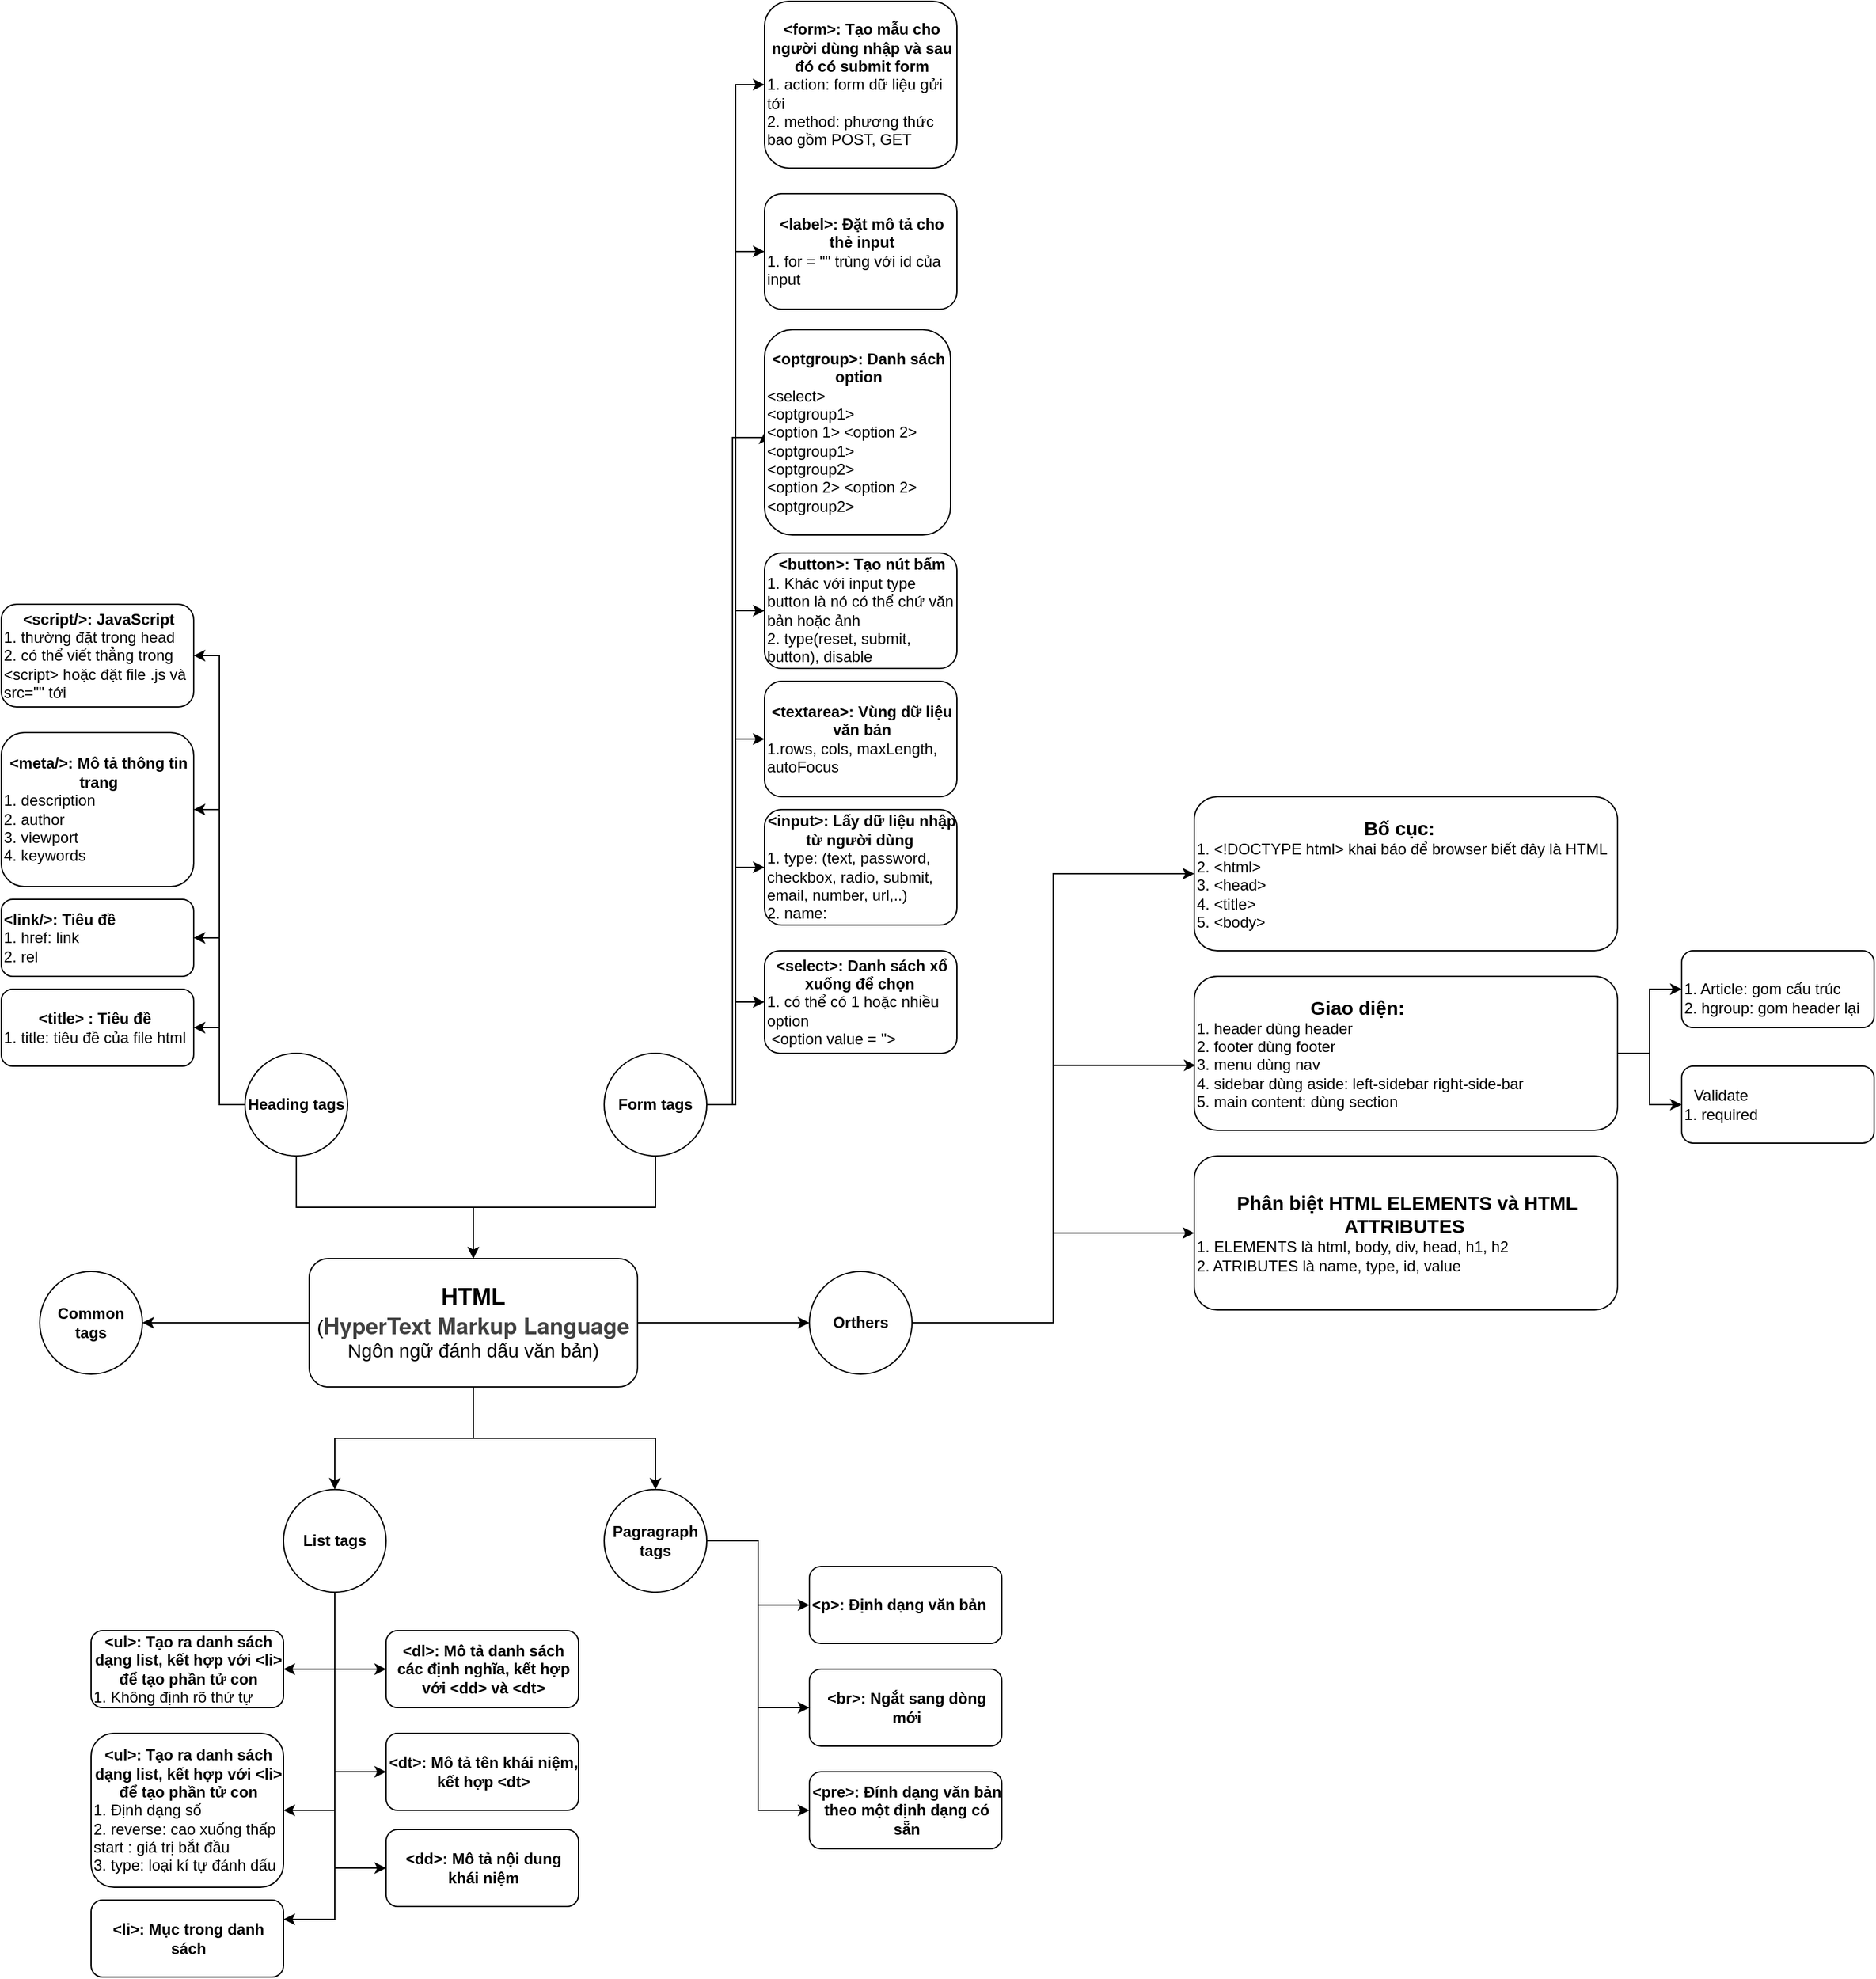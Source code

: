 <mxfile version="24.6.4" type="github">
  <diagram name="Trang-1" id="ok2WKsnp69EQOrZXuCaC">
    <mxGraphModel dx="1050" dy="1726" grid="1" gridSize="10" guides="1" tooltips="1" connect="1" arrows="1" fold="1" page="1" pageScale="1" pageWidth="827" pageHeight="1169" math="0" shadow="0">
      <root>
        <mxCell id="0" />
        <mxCell id="1" parent="0" />
        <mxCell id="cC7Jj6LlgXi6CUbNM-gN-11" style="edgeStyle=orthogonalEdgeStyle;rounded=0;orthogonalLoop=1;jettySize=auto;html=1;entryX=0;entryY=0.5;entryDx=0;entryDy=0;" parent="1" source="cC7Jj6LlgXi6CUbNM-gN-2" target="cC7Jj6LlgXi6CUbNM-gN-9" edge="1">
          <mxGeometry relative="1" as="geometry" />
        </mxCell>
        <mxCell id="cC7Jj6LlgXi6CUbNM-gN-49" style="edgeStyle=orthogonalEdgeStyle;rounded=0;orthogonalLoop=1;jettySize=auto;html=1;entryX=1;entryY=0.5;entryDx=0;entryDy=0;" parent="1" source="cC7Jj6LlgXi6CUbNM-gN-2" target="cC7Jj6LlgXi6CUbNM-gN-8" edge="1">
          <mxGeometry relative="1" as="geometry" />
        </mxCell>
        <mxCell id="cC7Jj6LlgXi6CUbNM-gN-50" style="edgeStyle=orthogonalEdgeStyle;rounded=0;orthogonalLoop=1;jettySize=auto;html=1;entryX=0.5;entryY=0;entryDx=0;entryDy=0;" parent="1" source="cC7Jj6LlgXi6CUbNM-gN-2" target="cC7Jj6LlgXi6CUbNM-gN-6" edge="1">
          <mxGeometry relative="1" as="geometry" />
        </mxCell>
        <mxCell id="cC7Jj6LlgXi6CUbNM-gN-51" style="edgeStyle=orthogonalEdgeStyle;rounded=0;orthogonalLoop=1;jettySize=auto;html=1;" parent="1" source="cC7Jj6LlgXi6CUbNM-gN-2" target="cC7Jj6LlgXi6CUbNM-gN-7" edge="1">
          <mxGeometry relative="1" as="geometry" />
        </mxCell>
        <mxCell id="cC7Jj6LlgXi6CUbNM-gN-2" value="&lt;b&gt;&lt;font style=&quot;font-size: 18px;&quot;&gt;HTML&lt;/font&gt;&lt;/b&gt;&lt;div&gt;&lt;font style=&quot;font-size: 15px;&quot;&gt;(&lt;/font&gt;&lt;strong style=&quot;color: rgb(65, 65, 65); font-family: &amp;quot;Helvetica Neue&amp;quot;, Helvetica, Arial, sans-serif; font-size: 17.5px; text-align: start; background-color: rgb(255, 255, 255);&quot;&gt;HyperText Markup Language&lt;/strong&gt;&lt;/div&gt;&lt;div&gt;&lt;span style=&quot;font-size: 15px; background-color: initial;&quot;&gt;Ngôn ngữ đánh dấu văn bản)&lt;/span&gt;&lt;/div&gt;" style="rounded=1;whiteSpace=wrap;html=1;" parent="1" vertex="1">
          <mxGeometry x="330" y="140" width="256" height="100" as="geometry" />
        </mxCell>
        <mxCell id="cC7Jj6LlgXi6CUbNM-gN-29" style="edgeStyle=orthogonalEdgeStyle;rounded=0;orthogonalLoop=1;jettySize=auto;html=1;entryX=1;entryY=0.5;entryDx=0;entryDy=0;" parent="1" source="cC7Jj6LlgXi6CUbNM-gN-4" target="cC7Jj6LlgXi6CUbNM-gN-24" edge="1">
          <mxGeometry relative="1" as="geometry" />
        </mxCell>
        <mxCell id="cC7Jj6LlgXi6CUbNM-gN-30" style="edgeStyle=orthogonalEdgeStyle;rounded=0;orthogonalLoop=1;jettySize=auto;html=1;entryX=1;entryY=0.5;entryDx=0;entryDy=0;" parent="1" source="cC7Jj6LlgXi6CUbNM-gN-4" target="cC7Jj6LlgXi6CUbNM-gN-25" edge="1">
          <mxGeometry relative="1" as="geometry" />
        </mxCell>
        <mxCell id="cC7Jj6LlgXi6CUbNM-gN-31" style="edgeStyle=orthogonalEdgeStyle;rounded=0;orthogonalLoop=1;jettySize=auto;html=1;entryX=1;entryY=0.5;entryDx=0;entryDy=0;" parent="1" source="cC7Jj6LlgXi6CUbNM-gN-4" target="cC7Jj6LlgXi6CUbNM-gN-26" edge="1">
          <mxGeometry relative="1" as="geometry" />
        </mxCell>
        <mxCell id="cC7Jj6LlgXi6CUbNM-gN-32" style="edgeStyle=orthogonalEdgeStyle;rounded=0;orthogonalLoop=1;jettySize=auto;html=1;entryX=1;entryY=0.5;entryDx=0;entryDy=0;" parent="1" source="cC7Jj6LlgXi6CUbNM-gN-4" target="cC7Jj6LlgXi6CUbNM-gN-28" edge="1">
          <mxGeometry relative="1" as="geometry" />
        </mxCell>
        <mxCell id="cC7Jj6LlgXi6CUbNM-gN-33" style="edgeStyle=orthogonalEdgeStyle;rounded=0;orthogonalLoop=1;jettySize=auto;html=1;entryX=0.5;entryY=0;entryDx=0;entryDy=0;" parent="1" source="cC7Jj6LlgXi6CUbNM-gN-4" target="cC7Jj6LlgXi6CUbNM-gN-2" edge="1">
          <mxGeometry relative="1" as="geometry" />
        </mxCell>
        <mxCell id="cC7Jj6LlgXi6CUbNM-gN-4" value="&lt;b&gt;Heading tags&lt;/b&gt;" style="ellipse;whiteSpace=wrap;html=1;aspect=fixed;" parent="1" vertex="1">
          <mxGeometry x="280" y="-20" width="80" height="80" as="geometry" />
        </mxCell>
        <mxCell id="cC7Jj6LlgXi6CUbNM-gN-34" style="edgeStyle=orthogonalEdgeStyle;rounded=0;orthogonalLoop=1;jettySize=auto;html=1;entryX=0.5;entryY=0;entryDx=0;entryDy=0;" parent="1" source="cC7Jj6LlgXi6CUbNM-gN-5" target="cC7Jj6LlgXi6CUbNM-gN-2" edge="1">
          <mxGeometry relative="1" as="geometry" />
        </mxCell>
        <mxCell id="cC7Jj6LlgXi6CUbNM-gN-36" style="edgeStyle=orthogonalEdgeStyle;rounded=0;orthogonalLoop=1;jettySize=auto;html=1;entryX=0;entryY=0.5;entryDx=0;entryDy=0;" parent="1" source="cC7Jj6LlgXi6CUbNM-gN-5" target="cC7Jj6LlgXi6CUbNM-gN-35" edge="1">
          <mxGeometry relative="1" as="geometry" />
        </mxCell>
        <mxCell id="cC7Jj6LlgXi6CUbNM-gN-41" style="edgeStyle=orthogonalEdgeStyle;rounded=0;orthogonalLoop=1;jettySize=auto;html=1;entryX=0;entryY=0.5;entryDx=0;entryDy=0;" parent="1" source="cC7Jj6LlgXi6CUbNM-gN-5" target="cC7Jj6LlgXi6CUbNM-gN-37" edge="1">
          <mxGeometry relative="1" as="geometry" />
        </mxCell>
        <mxCell id="cC7Jj6LlgXi6CUbNM-gN-42" style="edgeStyle=orthogonalEdgeStyle;rounded=0;orthogonalLoop=1;jettySize=auto;html=1;entryX=0;entryY=0.5;entryDx=0;entryDy=0;" parent="1" source="cC7Jj6LlgXi6CUbNM-gN-5" target="cC7Jj6LlgXi6CUbNM-gN-38" edge="1">
          <mxGeometry relative="1" as="geometry" />
        </mxCell>
        <mxCell id="cC7Jj6LlgXi6CUbNM-gN-43" style="edgeStyle=orthogonalEdgeStyle;rounded=0;orthogonalLoop=1;jettySize=auto;html=1;entryX=0;entryY=0.5;entryDx=0;entryDy=0;" parent="1" source="cC7Jj6LlgXi6CUbNM-gN-5" target="cC7Jj6LlgXi6CUbNM-gN-39" edge="1">
          <mxGeometry relative="1" as="geometry" />
        </mxCell>
        <mxCell id="cC7Jj6LlgXi6CUbNM-gN-44" style="edgeStyle=orthogonalEdgeStyle;rounded=0;orthogonalLoop=1;jettySize=auto;html=1;entryX=0;entryY=0.5;entryDx=0;entryDy=0;" parent="1" source="cC7Jj6LlgXi6CUbNM-gN-5" target="cC7Jj6LlgXi6CUbNM-gN-40" edge="1">
          <mxGeometry relative="1" as="geometry">
            <Array as="points">
              <mxPoint x="660" y="20" />
              <mxPoint x="660" y="-500" />
              <mxPoint x="685" y="-500" />
            </Array>
          </mxGeometry>
        </mxCell>
        <mxCell id="cC7Jj6LlgXi6CUbNM-gN-47" style="edgeStyle=orthogonalEdgeStyle;rounded=0;orthogonalLoop=1;jettySize=auto;html=1;entryX=0;entryY=0.5;entryDx=0;entryDy=0;" parent="1" source="cC7Jj6LlgXi6CUbNM-gN-5" target="cC7Jj6LlgXi6CUbNM-gN-45" edge="1">
          <mxGeometry relative="1" as="geometry" />
        </mxCell>
        <mxCell id="cC7Jj6LlgXi6CUbNM-gN-48" style="edgeStyle=orthogonalEdgeStyle;rounded=0;orthogonalLoop=1;jettySize=auto;html=1;entryX=0;entryY=0.5;entryDx=0;entryDy=0;" parent="1" source="cC7Jj6LlgXi6CUbNM-gN-5" target="cC7Jj6LlgXi6CUbNM-gN-46" edge="1">
          <mxGeometry relative="1" as="geometry" />
        </mxCell>
        <mxCell id="cC7Jj6LlgXi6CUbNM-gN-5" value="&lt;b&gt;Form tags&lt;/b&gt;" style="ellipse;whiteSpace=wrap;html=1;aspect=fixed;" parent="1" vertex="1">
          <mxGeometry x="560" y="-20" width="80" height="80" as="geometry" />
        </mxCell>
        <mxCell id="PS-ofxvSyE3DUOHYCuuH-1" style="edgeStyle=orthogonalEdgeStyle;rounded=0;orthogonalLoop=1;jettySize=auto;html=1;entryX=1;entryY=0.5;entryDx=0;entryDy=0;" edge="1" parent="1" source="cC7Jj6LlgXi6CUbNM-gN-6" target="cC7Jj6LlgXi6CUbNM-gN-52">
          <mxGeometry relative="1" as="geometry" />
        </mxCell>
        <mxCell id="PS-ofxvSyE3DUOHYCuuH-2" style="edgeStyle=orthogonalEdgeStyle;rounded=0;orthogonalLoop=1;jettySize=auto;html=1;entryX=0;entryY=0.5;entryDx=0;entryDy=0;" edge="1" parent="1" source="cC7Jj6LlgXi6CUbNM-gN-6" target="cC7Jj6LlgXi6CUbNM-gN-55">
          <mxGeometry relative="1" as="geometry" />
        </mxCell>
        <mxCell id="PS-ofxvSyE3DUOHYCuuH-3" style="edgeStyle=orthogonalEdgeStyle;rounded=0;orthogonalLoop=1;jettySize=auto;html=1;entryX=1;entryY=0.5;entryDx=0;entryDy=0;" edge="1" parent="1" source="cC7Jj6LlgXi6CUbNM-gN-6" target="cC7Jj6LlgXi6CUbNM-gN-53">
          <mxGeometry relative="1" as="geometry" />
        </mxCell>
        <mxCell id="PS-ofxvSyE3DUOHYCuuH-4" style="edgeStyle=orthogonalEdgeStyle;rounded=0;orthogonalLoop=1;jettySize=auto;html=1;entryX=0;entryY=0.5;entryDx=0;entryDy=0;" edge="1" parent="1" source="cC7Jj6LlgXi6CUbNM-gN-6" target="cC7Jj6LlgXi6CUbNM-gN-56">
          <mxGeometry relative="1" as="geometry" />
        </mxCell>
        <mxCell id="PS-ofxvSyE3DUOHYCuuH-5" style="edgeStyle=orthogonalEdgeStyle;rounded=0;orthogonalLoop=1;jettySize=auto;html=1;entryX=1;entryY=0.25;entryDx=0;entryDy=0;" edge="1" parent="1" source="cC7Jj6LlgXi6CUbNM-gN-6" target="cC7Jj6LlgXi6CUbNM-gN-54">
          <mxGeometry relative="1" as="geometry" />
        </mxCell>
        <mxCell id="PS-ofxvSyE3DUOHYCuuH-6" style="edgeStyle=orthogonalEdgeStyle;rounded=0;orthogonalLoop=1;jettySize=auto;html=1;entryX=0;entryY=0.5;entryDx=0;entryDy=0;" edge="1" parent="1" source="cC7Jj6LlgXi6CUbNM-gN-6" target="cC7Jj6LlgXi6CUbNM-gN-57">
          <mxGeometry relative="1" as="geometry" />
        </mxCell>
        <mxCell id="cC7Jj6LlgXi6CUbNM-gN-6" value="&lt;b&gt;List tags&lt;/b&gt;" style="ellipse;whiteSpace=wrap;html=1;aspect=fixed;" parent="1" vertex="1">
          <mxGeometry x="310" y="320" width="80" height="80" as="geometry" />
        </mxCell>
        <mxCell id="PS-ofxvSyE3DUOHYCuuH-10" style="edgeStyle=orthogonalEdgeStyle;rounded=0;orthogonalLoop=1;jettySize=auto;html=1;entryX=0;entryY=0.5;entryDx=0;entryDy=0;" edge="1" parent="1" source="cC7Jj6LlgXi6CUbNM-gN-7" target="PS-ofxvSyE3DUOHYCuuH-7">
          <mxGeometry relative="1" as="geometry" />
        </mxCell>
        <mxCell id="PS-ofxvSyE3DUOHYCuuH-11" style="edgeStyle=orthogonalEdgeStyle;rounded=0;orthogonalLoop=1;jettySize=auto;html=1;entryX=0;entryY=0.5;entryDx=0;entryDy=0;" edge="1" parent="1" source="cC7Jj6LlgXi6CUbNM-gN-7" target="PS-ofxvSyE3DUOHYCuuH-8">
          <mxGeometry relative="1" as="geometry" />
        </mxCell>
        <mxCell id="PS-ofxvSyE3DUOHYCuuH-12" style="edgeStyle=orthogonalEdgeStyle;rounded=0;orthogonalLoop=1;jettySize=auto;html=1;entryX=0;entryY=0.5;entryDx=0;entryDy=0;" edge="1" parent="1" source="cC7Jj6LlgXi6CUbNM-gN-7" target="PS-ofxvSyE3DUOHYCuuH-9">
          <mxGeometry relative="1" as="geometry" />
        </mxCell>
        <mxCell id="cC7Jj6LlgXi6CUbNM-gN-7" value="&lt;b&gt;Pagragraph tags&lt;/b&gt;" style="ellipse;whiteSpace=wrap;html=1;aspect=fixed;" parent="1" vertex="1">
          <mxGeometry x="560" y="320" width="80" height="80" as="geometry" />
        </mxCell>
        <mxCell id="cC7Jj6LlgXi6CUbNM-gN-8" value="&lt;b&gt;Common tags&lt;/b&gt;" style="ellipse;whiteSpace=wrap;html=1;aspect=fixed;" parent="1" vertex="1">
          <mxGeometry x="120" y="150" width="80" height="80" as="geometry" />
        </mxCell>
        <mxCell id="cC7Jj6LlgXi6CUbNM-gN-17" style="edgeStyle=orthogonalEdgeStyle;rounded=0;orthogonalLoop=1;jettySize=auto;html=1;entryX=0;entryY=0.5;entryDx=0;entryDy=0;" parent="1" source="cC7Jj6LlgXi6CUbNM-gN-9" target="cC7Jj6LlgXi6CUbNM-gN-12" edge="1">
          <mxGeometry relative="1" as="geometry" />
        </mxCell>
        <mxCell id="cC7Jj6LlgXi6CUbNM-gN-19" style="edgeStyle=orthogonalEdgeStyle;rounded=0;orthogonalLoop=1;jettySize=auto;html=1;entryX=0;entryY=0.5;entryDx=0;entryDy=0;" parent="1" source="cC7Jj6LlgXi6CUbNM-gN-9" target="cC7Jj6LlgXi6CUbNM-gN-14" edge="1">
          <mxGeometry relative="1" as="geometry" />
        </mxCell>
        <mxCell id="cC7Jj6LlgXi6CUbNM-gN-9" value="&lt;b&gt;Orthers&lt;/b&gt;" style="ellipse;whiteSpace=wrap;html=1;aspect=fixed;" parent="1" vertex="1">
          <mxGeometry x="720" y="150" width="80" height="80" as="geometry" />
        </mxCell>
        <UserObject label="&lt;div style=&quot;text-align: center;&quot;&gt;&lt;b style=&quot;background-color: initial;&quot;&gt;&lt;font style=&quot;font-size: 15px;&quot;&gt;Bố cục:&amp;nbsp;&lt;/font&gt;&lt;/b&gt;&lt;/div&gt;&lt;div&gt;1. &amp;lt;!DOCTYPE html&amp;gt; khai báo để browser biết đây là HTML&lt;div&gt;2.&amp;nbsp;&amp;lt;html&amp;gt;&lt;/div&gt;&lt;/div&gt;&lt;div&gt;3. &amp;lt;head&amp;gt;&lt;/div&gt;&lt;div&gt;4. &amp;lt;title&amp;gt;&lt;/div&gt;&lt;div&gt;5. &amp;lt;body&amp;gt;&lt;/div&gt;" link="https://freetuts.net/html-la-gi-bo-cuc-html-cua-mot-trang-web-420.html" id="cC7Jj6LlgXi6CUbNM-gN-12">
          <mxCell style="rounded=1;whiteSpace=wrap;html=1;align=left;" parent="1" vertex="1">
            <mxGeometry x="1020" y="-220" width="330" height="120" as="geometry" />
          </mxCell>
        </UserObject>
        <mxCell id="cC7Jj6LlgXi6CUbNM-gN-21" style="edgeStyle=orthogonalEdgeStyle;rounded=0;orthogonalLoop=1;jettySize=auto;html=1;entryX=0;entryY=0.5;entryDx=0;entryDy=0;" parent="1" source="cC7Jj6LlgXi6CUbNM-gN-13" target="cC7Jj6LlgXi6CUbNM-gN-16" edge="1">
          <mxGeometry relative="1" as="geometry" />
        </mxCell>
        <mxCell id="cC7Jj6LlgXi6CUbNM-gN-22" style="edgeStyle=orthogonalEdgeStyle;rounded=0;orthogonalLoop=1;jettySize=auto;html=1;entryX=0;entryY=0.5;entryDx=0;entryDy=0;" parent="1" source="cC7Jj6LlgXi6CUbNM-gN-13" target="cC7Jj6LlgXi6CUbNM-gN-20" edge="1">
          <mxGeometry relative="1" as="geometry" />
        </mxCell>
        <UserObject label="&lt;div style=&quot;text-align: center;&quot;&gt;&lt;b style=&quot;background-color: initial;&quot;&gt;&lt;font style=&quot;font-size: 15px;&quot;&gt;Giao diện:&amp;nbsp;&lt;/font&gt;&lt;/b&gt;&lt;/div&gt;&lt;div&gt;1. header dùng header&lt;div&gt;2. footer dùng footer&lt;/div&gt;&lt;/div&gt;&lt;div&gt;3. menu dùng nav&lt;/div&gt;&lt;div&gt;4. sidebar dùng aside: left-sidebar right-side-bar&lt;/div&gt;&lt;div&gt;5. main content: dùng section&lt;/div&gt;" link="https://freetuts.net/tao-template-html5-dau-tien-74.html" id="cC7Jj6LlgXi6CUbNM-gN-13">
          <mxCell style="rounded=1;whiteSpace=wrap;html=1;align=left;" parent="1" vertex="1">
            <mxGeometry x="1020" y="-80" width="330" height="120" as="geometry" />
          </mxCell>
        </UserObject>
        <UserObject label="&lt;div style=&quot;text-align: center;&quot;&gt;&lt;b style=&quot;background-color: initial;&quot;&gt;&lt;font style=&quot;font-size: 15px;&quot;&gt;Phân biệt HTML ELEMENTS và HTML ATTRIBUTES&amp;nbsp;&lt;/font&gt;&lt;/b&gt;&lt;/div&gt;&lt;div&gt;1. ELEMENTS là html, body, div, head, h1, h2&lt;/div&gt;&lt;div&gt;2. ATRIBUTES là name, type, id, value&lt;/div&gt;" link="https://freetuts.net/html-elements-va-attributes-421.html" id="cC7Jj6LlgXi6CUbNM-gN-14">
          <mxCell style="rounded=1;whiteSpace=wrap;html=1;align=left;" parent="1" vertex="1">
            <mxGeometry x="1020" y="60" width="330" height="120" as="geometry" />
          </mxCell>
        </UserObject>
        <UserObject label="&lt;div style=&quot;text-align: center;&quot;&gt;&lt;br&gt;&lt;/div&gt;&lt;div&gt;1. Article: gom cấu trúc&lt;div&gt;2. hgroup: gom header lại&lt;/div&gt;&lt;/div&gt;" link="https://freetuts.net/them-article-trong-html5-75.html" id="cC7Jj6LlgXi6CUbNM-gN-16">
          <mxCell style="rounded=1;whiteSpace=wrap;html=1;align=left;" parent="1" vertex="1">
            <mxGeometry x="1400" y="-100" width="150" height="60" as="geometry" />
          </mxCell>
        </UserObject>
        <mxCell id="cC7Jj6LlgXi6CUbNM-gN-18" style="edgeStyle=orthogonalEdgeStyle;rounded=0;orthogonalLoop=1;jettySize=auto;html=1;entryX=0.003;entryY=0.578;entryDx=0;entryDy=0;entryPerimeter=0;" parent="1" source="cC7Jj6LlgXi6CUbNM-gN-9" target="cC7Jj6LlgXi6CUbNM-gN-13" edge="1">
          <mxGeometry relative="1" as="geometry" />
        </mxCell>
        <UserObject label="&lt;div style=&quot;text-align: center;&quot;&gt;Validate&lt;/div&gt;&lt;div&gt;1. required&lt;/div&gt;" link="https://freetuts.net/validate-form-bang-html5-5509.html" id="cC7Jj6LlgXi6CUbNM-gN-20">
          <mxCell style="rounded=1;whiteSpace=wrap;html=1;align=left;" parent="1" vertex="1">
            <mxGeometry x="1400" y="-10" width="150" height="60" as="geometry" />
          </mxCell>
        </UserObject>
        <UserObject label="&lt;div style=&quot;text-align: center;&quot;&gt;&lt;b&gt;&amp;lt;title&amp;gt; : Tiêu đề&lt;/b&gt;&lt;/div&gt;&lt;div&gt;1. title: tiêu đề của file html&lt;/div&gt;" link="https://freetuts.net/the-title-trong-html-4891.html" id="cC7Jj6LlgXi6CUbNM-gN-24">
          <mxCell style="rounded=1;whiteSpace=wrap;html=1;align=left;" parent="1" vertex="1">
            <mxGeometry x="90" y="-70" width="150" height="60" as="geometry" />
          </mxCell>
        </UserObject>
        <UserObject label="&lt;div style=&quot;text-align: center;&quot;&gt;&lt;b&gt;&amp;lt;link/&amp;gt;: Tiêu đề&lt;/b&gt;&lt;/div&gt;&lt;div&gt;1. href: link&lt;/div&gt;&lt;div&gt;2. rel&lt;/div&gt;" link="https://freetuts.net/the-link-trong-html-4894.html" id="cC7Jj6LlgXi6CUbNM-gN-25">
          <mxCell style="rounded=1;whiteSpace=wrap;html=1;align=left;" parent="1" vertex="1">
            <mxGeometry x="90" y="-140" width="150" height="60" as="geometry" />
          </mxCell>
        </UserObject>
        <UserObject label="&lt;div style=&quot;text-align: center;&quot;&gt;&lt;b&gt;&amp;lt;meta/&amp;gt;: Mô tả thông tin trang&lt;/b&gt;&lt;/div&gt;&lt;div&gt;1. description&lt;/div&gt;&lt;div&gt;2. author&lt;/div&gt;&lt;div&gt;3. viewport&lt;/div&gt;&lt;div&gt;4. keywords&lt;/div&gt;" link="https://freetuts.net/the-meta-trong-html-4895.html" id="cC7Jj6LlgXi6CUbNM-gN-26">
          <mxCell style="rounded=1;whiteSpace=wrap;html=1;align=left;" parent="1" vertex="1">
            <mxGeometry x="90" y="-270" width="150" height="120" as="geometry" />
          </mxCell>
        </UserObject>
        <UserObject label="&lt;div style=&quot;text-align: center;&quot;&gt;&lt;b&gt;&amp;lt;script/&amp;gt;: JavaScript&lt;/b&gt;&lt;/div&gt;&lt;div&gt;1. thường đặt trong head&lt;/div&gt;&lt;div&gt;2. có thể viết thẳng trong &amp;lt;script&amp;gt; hoặc đặt file .js và src=&quot;&quot; tới&lt;/div&gt;" link="https://freetuts.net/the-script-trong-html-4896.html" id="cC7Jj6LlgXi6CUbNM-gN-28">
          <mxCell style="rounded=1;whiteSpace=wrap;html=1;align=left;" parent="1" vertex="1">
            <mxGeometry x="90" y="-370" width="150" height="80" as="geometry" />
          </mxCell>
        </UserObject>
        <UserObject label="&lt;div style=&quot;text-align: center;&quot;&gt;&lt;b&gt;&amp;lt;select&amp;gt;: Danh sách xổ xuống để chọn&amp;nbsp;&lt;/b&gt;&lt;/div&gt;&lt;div&gt;1. có thể có 1 hoặc nhiều option&lt;/div&gt;&lt;div&gt;&amp;nbsp;&amp;lt;option value = &#39;&#39;&amp;gt;&lt;/div&gt;" link="https://freetuts.net/the-select-trong-html-4898.html" id="cC7Jj6LlgXi6CUbNM-gN-35">
          <mxCell style="rounded=1;whiteSpace=wrap;html=1;align=left;" parent="1" vertex="1">
            <mxGeometry x="685" y="-100" width="150" height="80" as="geometry" />
          </mxCell>
        </UserObject>
        <UserObject label="&lt;div style=&quot;text-align: center;&quot;&gt;&lt;b&gt;&amp;lt;input&amp;gt;: Lấy dữ liệu nhập từ người dùng&amp;nbsp;&lt;/b&gt;&lt;/div&gt;&lt;div&gt;1. type: (text, password, checkbox, radio, submit, email, number, url,..)&lt;/div&gt;&lt;div&gt;2. name:&amp;nbsp;&lt;/div&gt;" link="https://freetuts.net/the-input-trong-html-4899.html" id="cC7Jj6LlgXi6CUbNM-gN-37">
          <mxCell style="rounded=1;whiteSpace=wrap;html=1;align=left;" parent="1" vertex="1">
            <mxGeometry x="685" y="-210" width="150" height="90" as="geometry" />
          </mxCell>
        </UserObject>
        <UserObject label="&lt;div style=&quot;text-align: center;&quot;&gt;&lt;b&gt;&amp;lt;textarea&amp;gt;: Vùng dữ liệu văn bản&lt;/b&gt;&lt;/div&gt;&lt;div&gt;1.rows, cols, maxLength, autoFocus&lt;span style=&quot;background-color: initial;&quot;&gt;&amp;nbsp;&lt;/span&gt;&lt;/div&gt;" link="https://freetuts.net/the-textarea-trong-html-4900.html" id="cC7Jj6LlgXi6CUbNM-gN-38">
          <mxCell style="rounded=1;whiteSpace=wrap;html=1;align=left;" parent="1" vertex="1">
            <mxGeometry x="685" y="-310" width="150" height="90" as="geometry" />
          </mxCell>
        </UserObject>
        <UserObject label="&lt;div style=&quot;text-align: center;&quot;&gt;&lt;b&gt;&amp;lt;button&amp;gt;: Tạo nút bấm&lt;/b&gt;&lt;/div&gt;&lt;div&gt;1. Khác với input type button là nó có thể chứ văn bản hoặc ảnh&lt;/div&gt;&lt;div&gt;2. type(reset, submit, button), disable&lt;/div&gt;" link="https://freetuts.net/the-button-trong-html-4901.html" id="cC7Jj6LlgXi6CUbNM-gN-39">
          <mxCell style="rounded=1;whiteSpace=wrap;html=1;align=left;" parent="1" vertex="1">
            <mxGeometry x="685" y="-410" width="150" height="90" as="geometry" />
          </mxCell>
        </UserObject>
        <UserObject label="&lt;div style=&quot;text-align: center;&quot;&gt;&lt;b&gt;&amp;lt;optgroup&amp;gt;: Danh sách option&lt;/b&gt;&lt;/div&gt;&lt;div&gt;&amp;lt;select&amp;gt;&amp;nbsp;&lt;/div&gt;&lt;div&gt;&amp;lt;optgroup1&amp;gt;&lt;/div&gt;&lt;div&gt;&amp;lt;option 1&amp;gt; &amp;lt;option 2&amp;gt;&lt;/div&gt;&lt;div&gt;&amp;lt;optgroup1&amp;gt;&lt;br&gt;&lt;/div&gt;&lt;div&gt;&lt;div&gt;&amp;lt;optgroup2&amp;gt;&lt;/div&gt;&lt;div&gt;&amp;lt;option 2&amp;gt; &amp;lt;option 2&amp;gt;&lt;/div&gt;&lt;div&gt;&amp;lt;optgroup2&amp;gt;&lt;/div&gt;&lt;/div&gt;" link="https://freetuts.net/the-optgroup-trong-html-4903.html" id="cC7Jj6LlgXi6CUbNM-gN-40">
          <mxCell style="rounded=1;whiteSpace=wrap;html=1;align=left;" parent="1" vertex="1">
            <mxGeometry x="685" y="-584" width="145" height="160" as="geometry" />
          </mxCell>
        </UserObject>
        <UserObject label="&lt;div style=&quot;text-align: center;&quot;&gt;&lt;b&gt;&amp;lt;label&amp;gt;: Đặt mô tả cho thẻ input&lt;/b&gt;&lt;/div&gt;&lt;div&gt;1. for = &quot;&quot; trùng với id của input&lt;br&gt;&lt;/div&gt;" link="https://freetuts.net/the-label-trong-html-4905.html" id="cC7Jj6LlgXi6CUbNM-gN-45">
          <mxCell style="rounded=1;whiteSpace=wrap;html=1;align=left;" parent="1" vertex="1">
            <mxGeometry x="685" y="-690" width="150" height="90" as="geometry" />
          </mxCell>
        </UserObject>
        <UserObject label="&lt;div style=&quot;text-align: center;&quot;&gt;&lt;b&gt;&amp;lt;form&amp;gt;: Tạo mẫu cho người dùng nhập và sau đó có submit form&lt;/b&gt;&lt;/div&gt;&lt;div&gt;1. action: form dữ liệu gửi tới&lt;br&gt;&lt;/div&gt;&lt;div&gt;2. method: phương thức bao gồm POST, GET&lt;/div&gt;" link="https://freetuts.net/the-form-trong-html-4906.html" id="cC7Jj6LlgXi6CUbNM-gN-46">
          <mxCell style="rounded=1;whiteSpace=wrap;html=1;align=left;" parent="1" vertex="1">
            <mxGeometry x="685" y="-840" width="150" height="130" as="geometry" />
          </mxCell>
        </UserObject>
        <UserObject label="&lt;div style=&quot;text-align: center;&quot;&gt;&lt;b&gt;&amp;lt;ul&amp;gt;: Tạo ra danh sách dạng list, kết hợp với &amp;lt;li&amp;gt; để tạo phần tử con&lt;/b&gt;&lt;/div&gt;&lt;div&gt;1. Không định rõ thứ tự&lt;/div&gt;" link="https://freetuts.net/the-ul-trong-html-4907.html" id="cC7Jj6LlgXi6CUbNM-gN-52">
          <mxCell style="rounded=1;whiteSpace=wrap;html=1;align=left;" parent="1" vertex="1">
            <mxGeometry x="160" y="430" width="150" height="60" as="geometry" />
          </mxCell>
        </UserObject>
        <UserObject label="&lt;div style=&quot;text-align: center;&quot;&gt;&lt;b&gt;&amp;lt;ul&amp;gt;: Tạo ra danh sách dạng list, kết hợp với &amp;lt;li&amp;gt; để tạo phần tử con&lt;/b&gt;&lt;/div&gt;&lt;div&gt;1. Định dạng số&lt;/div&gt;&lt;div&gt;2. reverse: cao xuống thấp&lt;/div&gt;&lt;div&gt;start : giá trị bắt đầu&lt;/div&gt;&lt;div&gt;3. type: loại kí tự đánh dấu&lt;/div&gt;" link="https://freetuts.net/the-ol-trong-html-4908.html" id="cC7Jj6LlgXi6CUbNM-gN-53">
          <mxCell style="rounded=1;whiteSpace=wrap;html=1;align=left;" parent="1" vertex="1">
            <mxGeometry x="160" y="510" width="150" height="120" as="geometry" />
          </mxCell>
        </UserObject>
        <UserObject label="&lt;div style=&quot;text-align: center;&quot;&gt;&lt;b&gt;&amp;lt;li&amp;gt;: Mục trong danh sách&lt;/b&gt;&lt;/div&gt;" link="https://freetuts.net/the-li-trong-html-4909.html" id="cC7Jj6LlgXi6CUbNM-gN-54">
          <mxCell style="rounded=1;whiteSpace=wrap;html=1;align=left;" parent="1" vertex="1">
            <mxGeometry x="160" y="640" width="150" height="60" as="geometry" />
          </mxCell>
        </UserObject>
        <UserObject label="&lt;div style=&quot;text-align: center;&quot;&gt;&lt;b&gt;&amp;lt;dl&amp;gt;: Mô tả danh sách các định nghĩa, kết hợp với &amp;lt;dd&amp;gt; và &amp;lt;dt&amp;gt;&lt;/b&gt;&lt;/div&gt;" link="https://freetuts.net/the-dl-trong-html-4910.html" id="cC7Jj6LlgXi6CUbNM-gN-55">
          <mxCell style="rounded=1;whiteSpace=wrap;html=1;align=left;" parent="1" vertex="1">
            <mxGeometry x="390" y="430" width="150" height="60" as="geometry" />
          </mxCell>
        </UserObject>
        <UserObject label="&lt;div style=&quot;text-align: center;&quot;&gt;&lt;b&gt;&amp;lt;dt&amp;gt;: Mô tả tên khái niệm, kết hợp &amp;lt;dt&amp;gt;&lt;/b&gt;&lt;/div&gt;" link="https://freetuts.net/the-dt-trong-html-4911.html" id="cC7Jj6LlgXi6CUbNM-gN-56">
          <mxCell style="rounded=1;whiteSpace=wrap;html=1;align=left;" parent="1" vertex="1">
            <mxGeometry x="390" y="510" width="150" height="60" as="geometry" />
          </mxCell>
        </UserObject>
        <UserObject label="&lt;div style=&quot;text-align: center;&quot;&gt;&lt;b&gt;&amp;lt;dd&amp;gt;: Mô tả nội dung khái niệm&lt;/b&gt;&lt;/div&gt;" link="https://freetuts.net/the-dd-trong-html-4912.html" id="cC7Jj6LlgXi6CUbNM-gN-57">
          <mxCell style="rounded=1;whiteSpace=wrap;html=1;align=left;" parent="1" vertex="1">
            <mxGeometry x="390" y="585" width="150" height="60" as="geometry" />
          </mxCell>
        </UserObject>
        <UserObject label="&lt;div style=&quot;text-align: center;&quot;&gt;&lt;b&gt;&amp;lt;p&amp;gt;: Định dạng văn bản&lt;/b&gt;&lt;/div&gt;" link="https://freetuts.net/the-p-trong-html-4913.html" id="PS-ofxvSyE3DUOHYCuuH-7">
          <mxCell style="rounded=1;whiteSpace=wrap;html=1;align=left;" vertex="1" parent="1">
            <mxGeometry x="720" y="380" width="150" height="60" as="geometry" />
          </mxCell>
        </UserObject>
        <UserObject label="&lt;div style=&quot;text-align: center;&quot;&gt;&lt;b&gt;&amp;lt;br&amp;gt;: Ngắt sang dòng mới&lt;/b&gt;&lt;/div&gt;" link="https://freetuts.net/the-br-trong-html-4914.html" id="PS-ofxvSyE3DUOHYCuuH-8">
          <mxCell style="rounded=1;whiteSpace=wrap;html=1;align=left;" vertex="1" parent="1">
            <mxGeometry x="720" y="460" width="150" height="60" as="geometry" />
          </mxCell>
        </UserObject>
        <UserObject label="&lt;div style=&quot;text-align: center;&quot;&gt;&lt;b&gt;&amp;lt;pre&amp;gt;: Đính dạng văn bản theo một định dạng có sẵn&lt;/b&gt;&lt;/div&gt;" link="https://freetuts.net/the-pre-trong-html-4915.html" id="PS-ofxvSyE3DUOHYCuuH-9">
          <mxCell style="rounded=1;whiteSpace=wrap;html=1;align=left;" vertex="1" parent="1">
            <mxGeometry x="720" y="540" width="150" height="60" as="geometry" />
          </mxCell>
        </UserObject>
      </root>
    </mxGraphModel>
  </diagram>
</mxfile>

